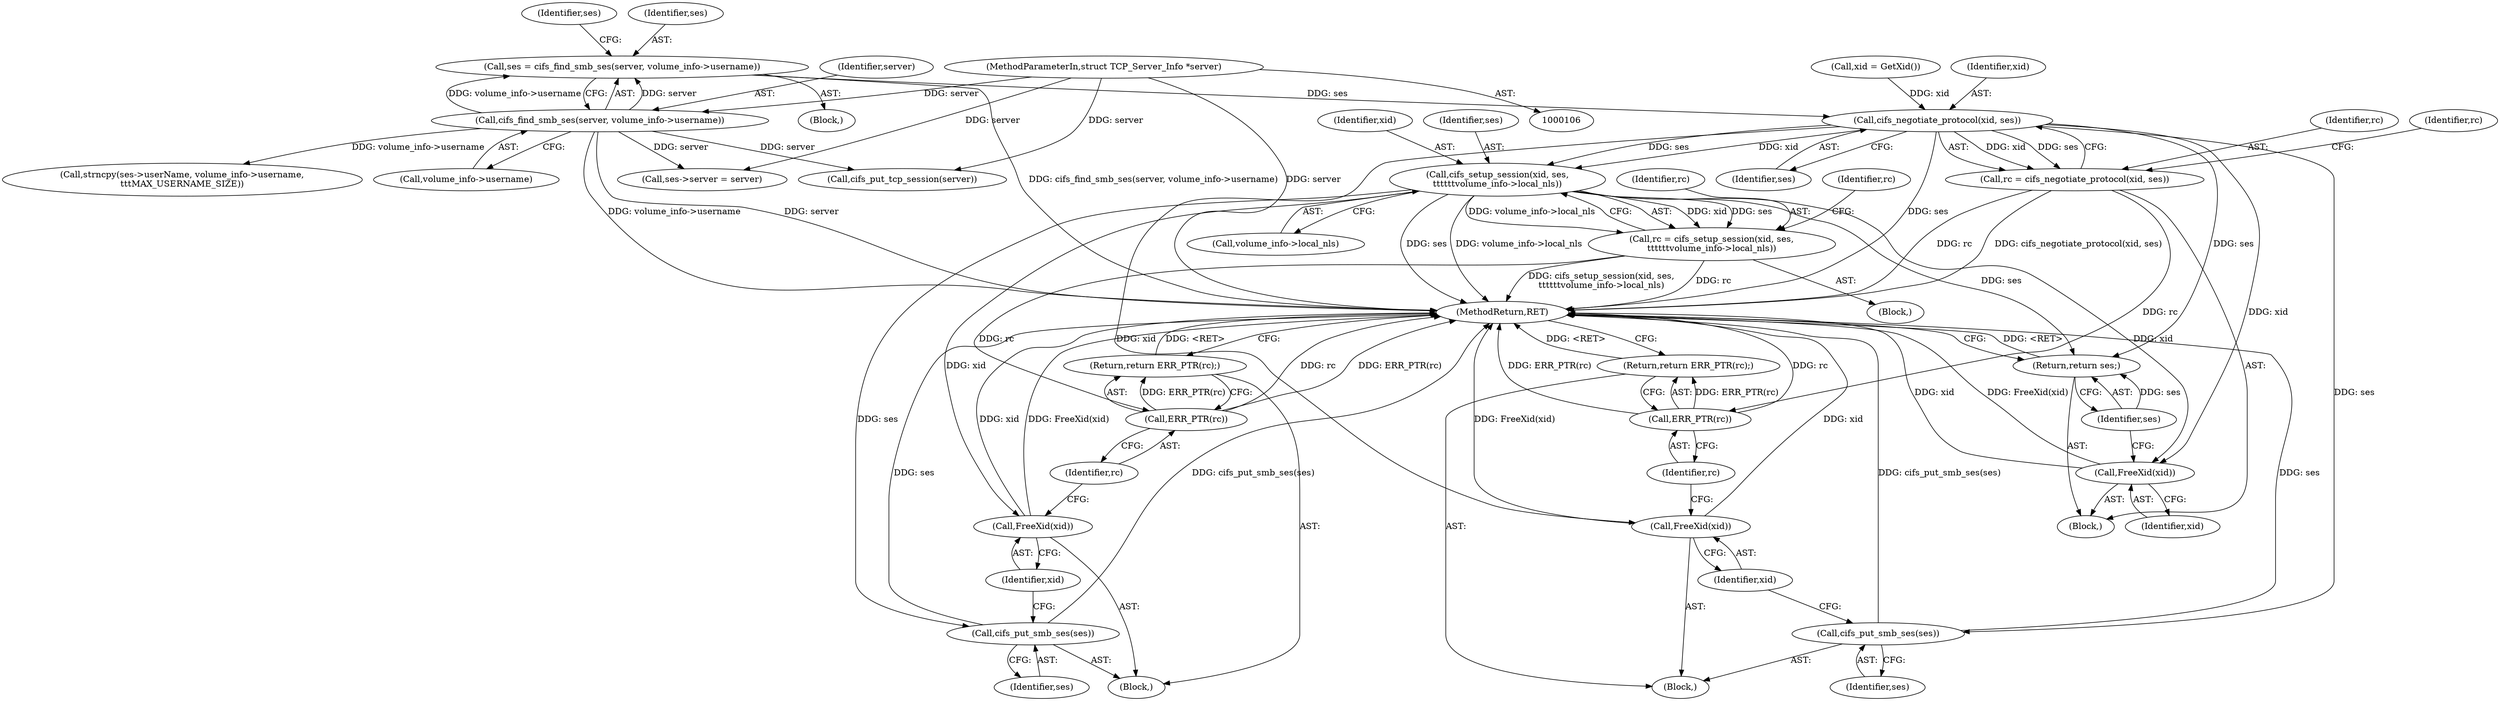 digraph "1_linux_4ff67b720c02c36e54d55b88c2931879b7db1cd2_0@pointer" {
"1000120" [label="(Call,ses = cifs_find_smb_ses(server, volume_info->username))"];
"1000122" [label="(Call,cifs_find_smb_ses(server, volume_info->username))"];
"1000107" [label="(MethodParameterIn,struct TCP_Server_Info *server)"];
"1000145" [label="(Call,cifs_negotiate_protocol(xid, ses))"];
"1000143" [label="(Call,rc = cifs_negotiate_protocol(xid, ses))"];
"1000161" [label="(Call,ERR_PTR(rc))"];
"1000160" [label="(Return,return ERR_PTR(rc);)"];
"1000156" [label="(Call,cifs_put_smb_ses(ses))"];
"1000158" [label="(Call,FreeXid(xid))"];
"1000173" [label="(Call,cifs_setup_session(xid, ses,\n\t\t\t\t\t\tvolume_info->local_nls))"];
"1000171" [label="(Call,rc = cifs_setup_session(xid, ses,\n\t\t\t\t\t\tvolume_info->local_nls))"];
"1000192" [label="(Call,ERR_PTR(rc))"];
"1000191" [label="(Return,return ERR_PTR(rc);)"];
"1000187" [label="(Call,cifs_put_smb_ses(ses))"];
"1000189" [label="(Call,FreeXid(xid))"];
"1000199" [label="(Call,FreeXid(xid))"];
"1000201" [label="(Return,return ses;)"];
"1000173" [label="(Call,cifs_setup_session(xid, ses,\n\t\t\t\t\t\tvolume_info->local_nls))"];
"1000143" [label="(Call,rc = cifs_negotiate_protocol(xid, ses))"];
"1000190" [label="(Identifier,xid)"];
"1000161" [label="(Call,ERR_PTR(rc))"];
"1000124" [label="(Call,volume_info->username)"];
"1000192" [label="(Call,ERR_PTR(rc))"];
"1000156" [label="(Call,cifs_put_smb_ses(ses))"];
"1000128" [label="(Identifier,ses)"];
"1000150" [label="(Block,)"];
"1000200" [label="(Identifier,xid)"];
"1000123" [label="(Identifier,server)"];
"1000174" [label="(Identifier,xid)"];
"1000159" [label="(Identifier,xid)"];
"1000191" [label="(Return,return ERR_PTR(rc);)"];
"1000120" [label="(Call,ses = cifs_find_smb_ses(server, volume_info->username))"];
"1000162" [label="(Identifier,rc)"];
"1000187" [label="(Call,cifs_put_smb_ses(ses))"];
"1000145" [label="(Call,cifs_negotiate_protocol(xid, ses))"];
"1000129" [label="(Block,)"];
"1000171" [label="(Call,rc = cifs_setup_session(xid, ses,\n\t\t\t\t\t\tvolume_info->local_nls))"];
"1000214" [label="(Call,ses->server = server)"];
"1000157" [label="(Identifier,ses)"];
"1000392" [label="(MethodReturn,RET)"];
"1000144" [label="(Identifier,rc)"];
"1000201" [label="(Return,return ses;)"];
"1000117" [label="(Call,xid = GetXid())"];
"1000189" [label="(Call,FreeXid(xid))"];
"1000176" [label="(Call,volume_info->local_nls)"];
"1000107" [label="(MethodParameterIn,struct TCP_Server_Info *server)"];
"1000146" [label="(Identifier,xid)"];
"1000121" [label="(Identifier,ses)"];
"1000158" [label="(Call,FreeXid(xid))"];
"1000175" [label="(Identifier,ses)"];
"1000180" [label="(Identifier,rc)"];
"1000149" [label="(Identifier,rc)"];
"1000109" [label="(Block,)"];
"1000122" [label="(Call,cifs_find_smb_ses(server, volume_info->username))"];
"1000188" [label="(Identifier,ses)"];
"1000172" [label="(Identifier,rc)"];
"1000147" [label="(Identifier,ses)"];
"1000160" [label="(Return,return ERR_PTR(rc);)"];
"1000193" [label="(Identifier,rc)"];
"1000181" [label="(Block,)"];
"1000167" [label="(Block,)"];
"1000202" [label="(Identifier,ses)"];
"1000199" [label="(Call,FreeXid(xid))"];
"1000262" [label="(Call,strncpy(ses->userName, volume_info->username,\n\t\t\tMAX_USERNAME_SIZE))"];
"1000136" [label="(Call,cifs_put_tcp_session(server))"];
"1000120" -> "1000109"  [label="AST: "];
"1000120" -> "1000122"  [label="CFG: "];
"1000121" -> "1000120"  [label="AST: "];
"1000122" -> "1000120"  [label="AST: "];
"1000128" -> "1000120"  [label="CFG: "];
"1000120" -> "1000392"  [label="DDG: cifs_find_smb_ses(server, volume_info->username)"];
"1000122" -> "1000120"  [label="DDG: server"];
"1000122" -> "1000120"  [label="DDG: volume_info->username"];
"1000120" -> "1000145"  [label="DDG: ses"];
"1000122" -> "1000124"  [label="CFG: "];
"1000123" -> "1000122"  [label="AST: "];
"1000124" -> "1000122"  [label="AST: "];
"1000122" -> "1000392"  [label="DDG: volume_info->username"];
"1000122" -> "1000392"  [label="DDG: server"];
"1000107" -> "1000122"  [label="DDG: server"];
"1000122" -> "1000136"  [label="DDG: server"];
"1000122" -> "1000214"  [label="DDG: server"];
"1000122" -> "1000262"  [label="DDG: volume_info->username"];
"1000107" -> "1000106"  [label="AST: "];
"1000107" -> "1000392"  [label="DDG: server"];
"1000107" -> "1000136"  [label="DDG: server"];
"1000107" -> "1000214"  [label="DDG: server"];
"1000145" -> "1000143"  [label="AST: "];
"1000145" -> "1000147"  [label="CFG: "];
"1000146" -> "1000145"  [label="AST: "];
"1000147" -> "1000145"  [label="AST: "];
"1000143" -> "1000145"  [label="CFG: "];
"1000145" -> "1000392"  [label="DDG: ses"];
"1000145" -> "1000143"  [label="DDG: xid"];
"1000145" -> "1000143"  [label="DDG: ses"];
"1000117" -> "1000145"  [label="DDG: xid"];
"1000145" -> "1000156"  [label="DDG: ses"];
"1000145" -> "1000158"  [label="DDG: xid"];
"1000145" -> "1000173"  [label="DDG: xid"];
"1000145" -> "1000173"  [label="DDG: ses"];
"1000145" -> "1000199"  [label="DDG: xid"];
"1000145" -> "1000201"  [label="DDG: ses"];
"1000143" -> "1000129"  [label="AST: "];
"1000144" -> "1000143"  [label="AST: "];
"1000149" -> "1000143"  [label="CFG: "];
"1000143" -> "1000392"  [label="DDG: rc"];
"1000143" -> "1000392"  [label="DDG: cifs_negotiate_protocol(xid, ses)"];
"1000143" -> "1000161"  [label="DDG: rc"];
"1000161" -> "1000160"  [label="AST: "];
"1000161" -> "1000162"  [label="CFG: "];
"1000162" -> "1000161"  [label="AST: "];
"1000160" -> "1000161"  [label="CFG: "];
"1000161" -> "1000392"  [label="DDG: rc"];
"1000161" -> "1000392"  [label="DDG: ERR_PTR(rc)"];
"1000161" -> "1000160"  [label="DDG: ERR_PTR(rc)"];
"1000160" -> "1000150"  [label="AST: "];
"1000392" -> "1000160"  [label="CFG: "];
"1000160" -> "1000392"  [label="DDG: <RET>"];
"1000156" -> "1000150"  [label="AST: "];
"1000156" -> "1000157"  [label="CFG: "];
"1000157" -> "1000156"  [label="AST: "];
"1000159" -> "1000156"  [label="CFG: "];
"1000156" -> "1000392"  [label="DDG: ses"];
"1000156" -> "1000392"  [label="DDG: cifs_put_smb_ses(ses)"];
"1000158" -> "1000150"  [label="AST: "];
"1000158" -> "1000159"  [label="CFG: "];
"1000159" -> "1000158"  [label="AST: "];
"1000162" -> "1000158"  [label="CFG: "];
"1000158" -> "1000392"  [label="DDG: xid"];
"1000158" -> "1000392"  [label="DDG: FreeXid(xid)"];
"1000173" -> "1000171"  [label="AST: "];
"1000173" -> "1000176"  [label="CFG: "];
"1000174" -> "1000173"  [label="AST: "];
"1000175" -> "1000173"  [label="AST: "];
"1000176" -> "1000173"  [label="AST: "];
"1000171" -> "1000173"  [label="CFG: "];
"1000173" -> "1000392"  [label="DDG: volume_info->local_nls"];
"1000173" -> "1000392"  [label="DDG: ses"];
"1000173" -> "1000171"  [label="DDG: xid"];
"1000173" -> "1000171"  [label="DDG: ses"];
"1000173" -> "1000171"  [label="DDG: volume_info->local_nls"];
"1000173" -> "1000187"  [label="DDG: ses"];
"1000173" -> "1000189"  [label="DDG: xid"];
"1000173" -> "1000199"  [label="DDG: xid"];
"1000173" -> "1000201"  [label="DDG: ses"];
"1000171" -> "1000167"  [label="AST: "];
"1000172" -> "1000171"  [label="AST: "];
"1000180" -> "1000171"  [label="CFG: "];
"1000171" -> "1000392"  [label="DDG: rc"];
"1000171" -> "1000392"  [label="DDG: cifs_setup_session(xid, ses,\n\t\t\t\t\t\tvolume_info->local_nls)"];
"1000171" -> "1000192"  [label="DDG: rc"];
"1000192" -> "1000191"  [label="AST: "];
"1000192" -> "1000193"  [label="CFG: "];
"1000193" -> "1000192"  [label="AST: "];
"1000191" -> "1000192"  [label="CFG: "];
"1000192" -> "1000392"  [label="DDG: rc"];
"1000192" -> "1000392"  [label="DDG: ERR_PTR(rc)"];
"1000192" -> "1000191"  [label="DDG: ERR_PTR(rc)"];
"1000191" -> "1000181"  [label="AST: "];
"1000392" -> "1000191"  [label="CFG: "];
"1000191" -> "1000392"  [label="DDG: <RET>"];
"1000187" -> "1000181"  [label="AST: "];
"1000187" -> "1000188"  [label="CFG: "];
"1000188" -> "1000187"  [label="AST: "];
"1000190" -> "1000187"  [label="CFG: "];
"1000187" -> "1000392"  [label="DDG: ses"];
"1000187" -> "1000392"  [label="DDG: cifs_put_smb_ses(ses)"];
"1000189" -> "1000181"  [label="AST: "];
"1000189" -> "1000190"  [label="CFG: "];
"1000190" -> "1000189"  [label="AST: "];
"1000193" -> "1000189"  [label="CFG: "];
"1000189" -> "1000392"  [label="DDG: xid"];
"1000189" -> "1000392"  [label="DDG: FreeXid(xid)"];
"1000199" -> "1000129"  [label="AST: "];
"1000199" -> "1000200"  [label="CFG: "];
"1000200" -> "1000199"  [label="AST: "];
"1000202" -> "1000199"  [label="CFG: "];
"1000199" -> "1000392"  [label="DDG: xid"];
"1000199" -> "1000392"  [label="DDG: FreeXid(xid)"];
"1000201" -> "1000129"  [label="AST: "];
"1000201" -> "1000202"  [label="CFG: "];
"1000202" -> "1000201"  [label="AST: "];
"1000392" -> "1000201"  [label="CFG: "];
"1000201" -> "1000392"  [label="DDG: <RET>"];
"1000202" -> "1000201"  [label="DDG: ses"];
}
